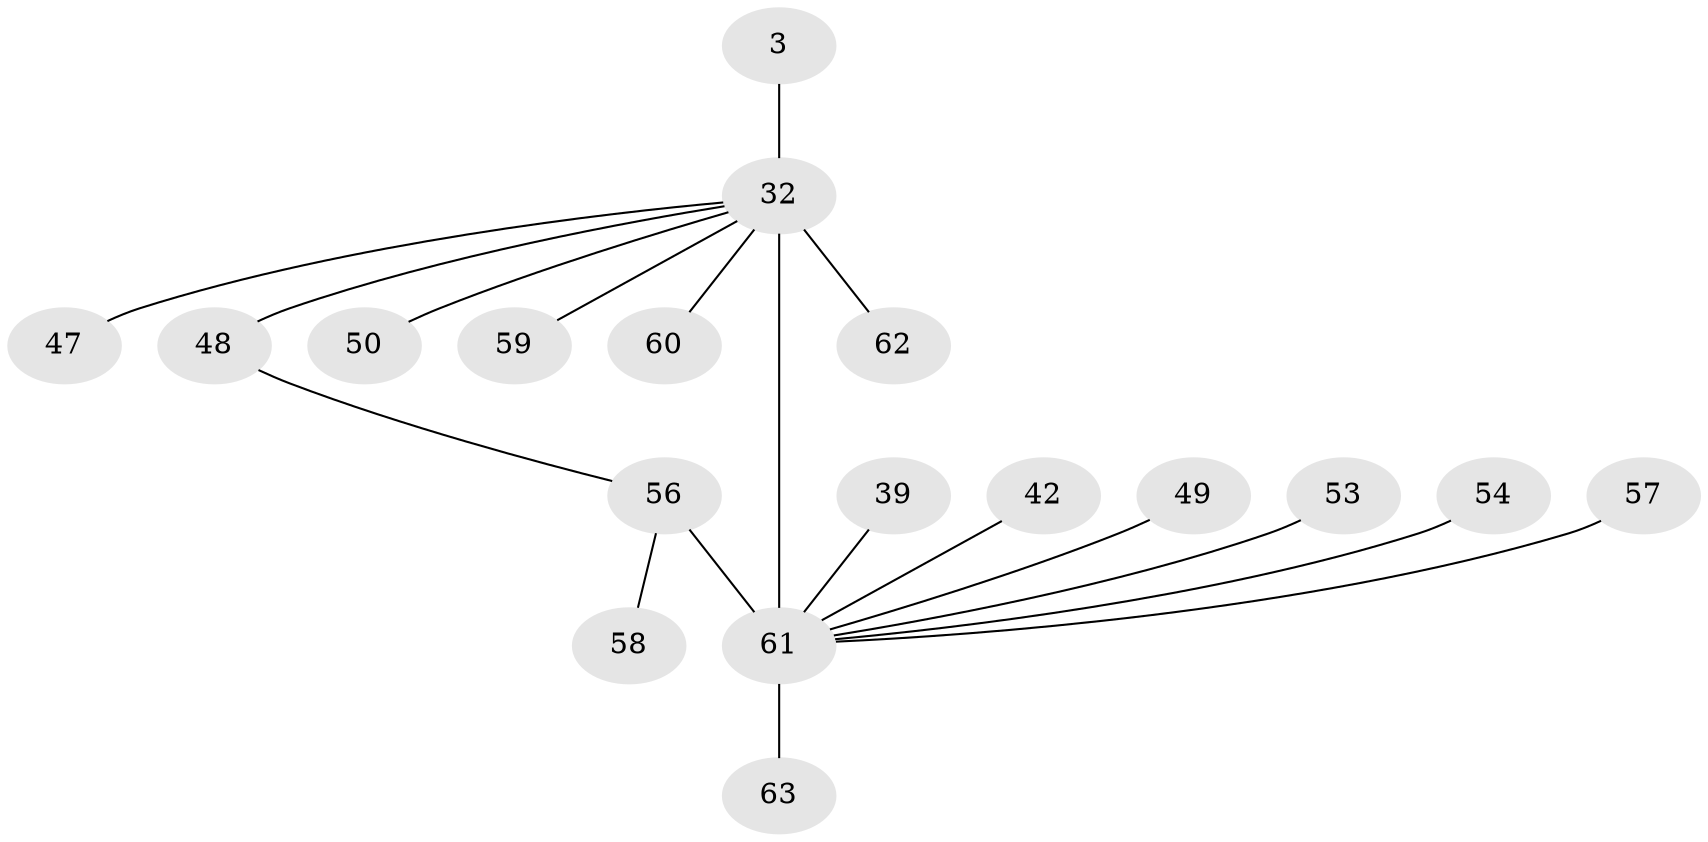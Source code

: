 // original degree distribution, {19: 0.015873015873015872, 2: 0.3333333333333333, 3: 0.09523809523809523, 1: 0.4444444444444444, 10: 0.031746031746031744, 4: 0.015873015873015872, 9: 0.015873015873015872, 7: 0.031746031746031744, 6: 0.015873015873015872}
// Generated by graph-tools (version 1.1) at 2025/51/03/04/25 21:51:11]
// undirected, 18 vertices, 18 edges
graph export_dot {
graph [start="1"]
  node [color=gray90,style=filled];
  3 [super="+2"];
  32 [super="+19+13+15+16+24+30"];
  39;
  42;
  47;
  48 [super="+44+45"];
  49 [super="+40"];
  50;
  53;
  54 [super="+43"];
  56 [super="+51+55"];
  57;
  58;
  59;
  60;
  61 [super="+52+36+37+8+11+22+33"];
  62;
  63;
  3 -- 32 [weight=3];
  32 -- 47;
  32 -- 50;
  32 -- 48 [weight=3];
  32 -- 62;
  32 -- 59;
  32 -- 60;
  32 -- 61 [weight=8];
  39 -- 61;
  42 -- 61;
  48 -- 56;
  49 -- 61;
  53 -- 61;
  54 -- 61;
  56 -- 61 [weight=5];
  56 -- 58;
  57 -- 61;
  61 -- 63;
}
